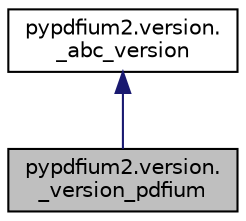 digraph "pypdfium2.version._version_pdfium"
{
 // LATEX_PDF_SIZE
  edge [fontname="Helvetica",fontsize="10",labelfontname="Helvetica",labelfontsize="10"];
  node [fontname="Helvetica",fontsize="10",shape=record];
  Node1 [label="pypdfium2.version.\l_version_pdfium",height=0.2,width=0.4,color="black", fillcolor="grey75", style="filled", fontcolor="black",tooltip=" "];
  Node2 -> Node1 [dir="back",color="midnightblue",fontsize="10",style="solid",fontname="Helvetica"];
  Node2 [label="pypdfium2.version.\l_abc_version",height=0.2,width=0.4,color="black", fillcolor="white", style="filled",URL="$classpypdfium2_1_1version_1_1__abc__version.html",tooltip=" "];
}
